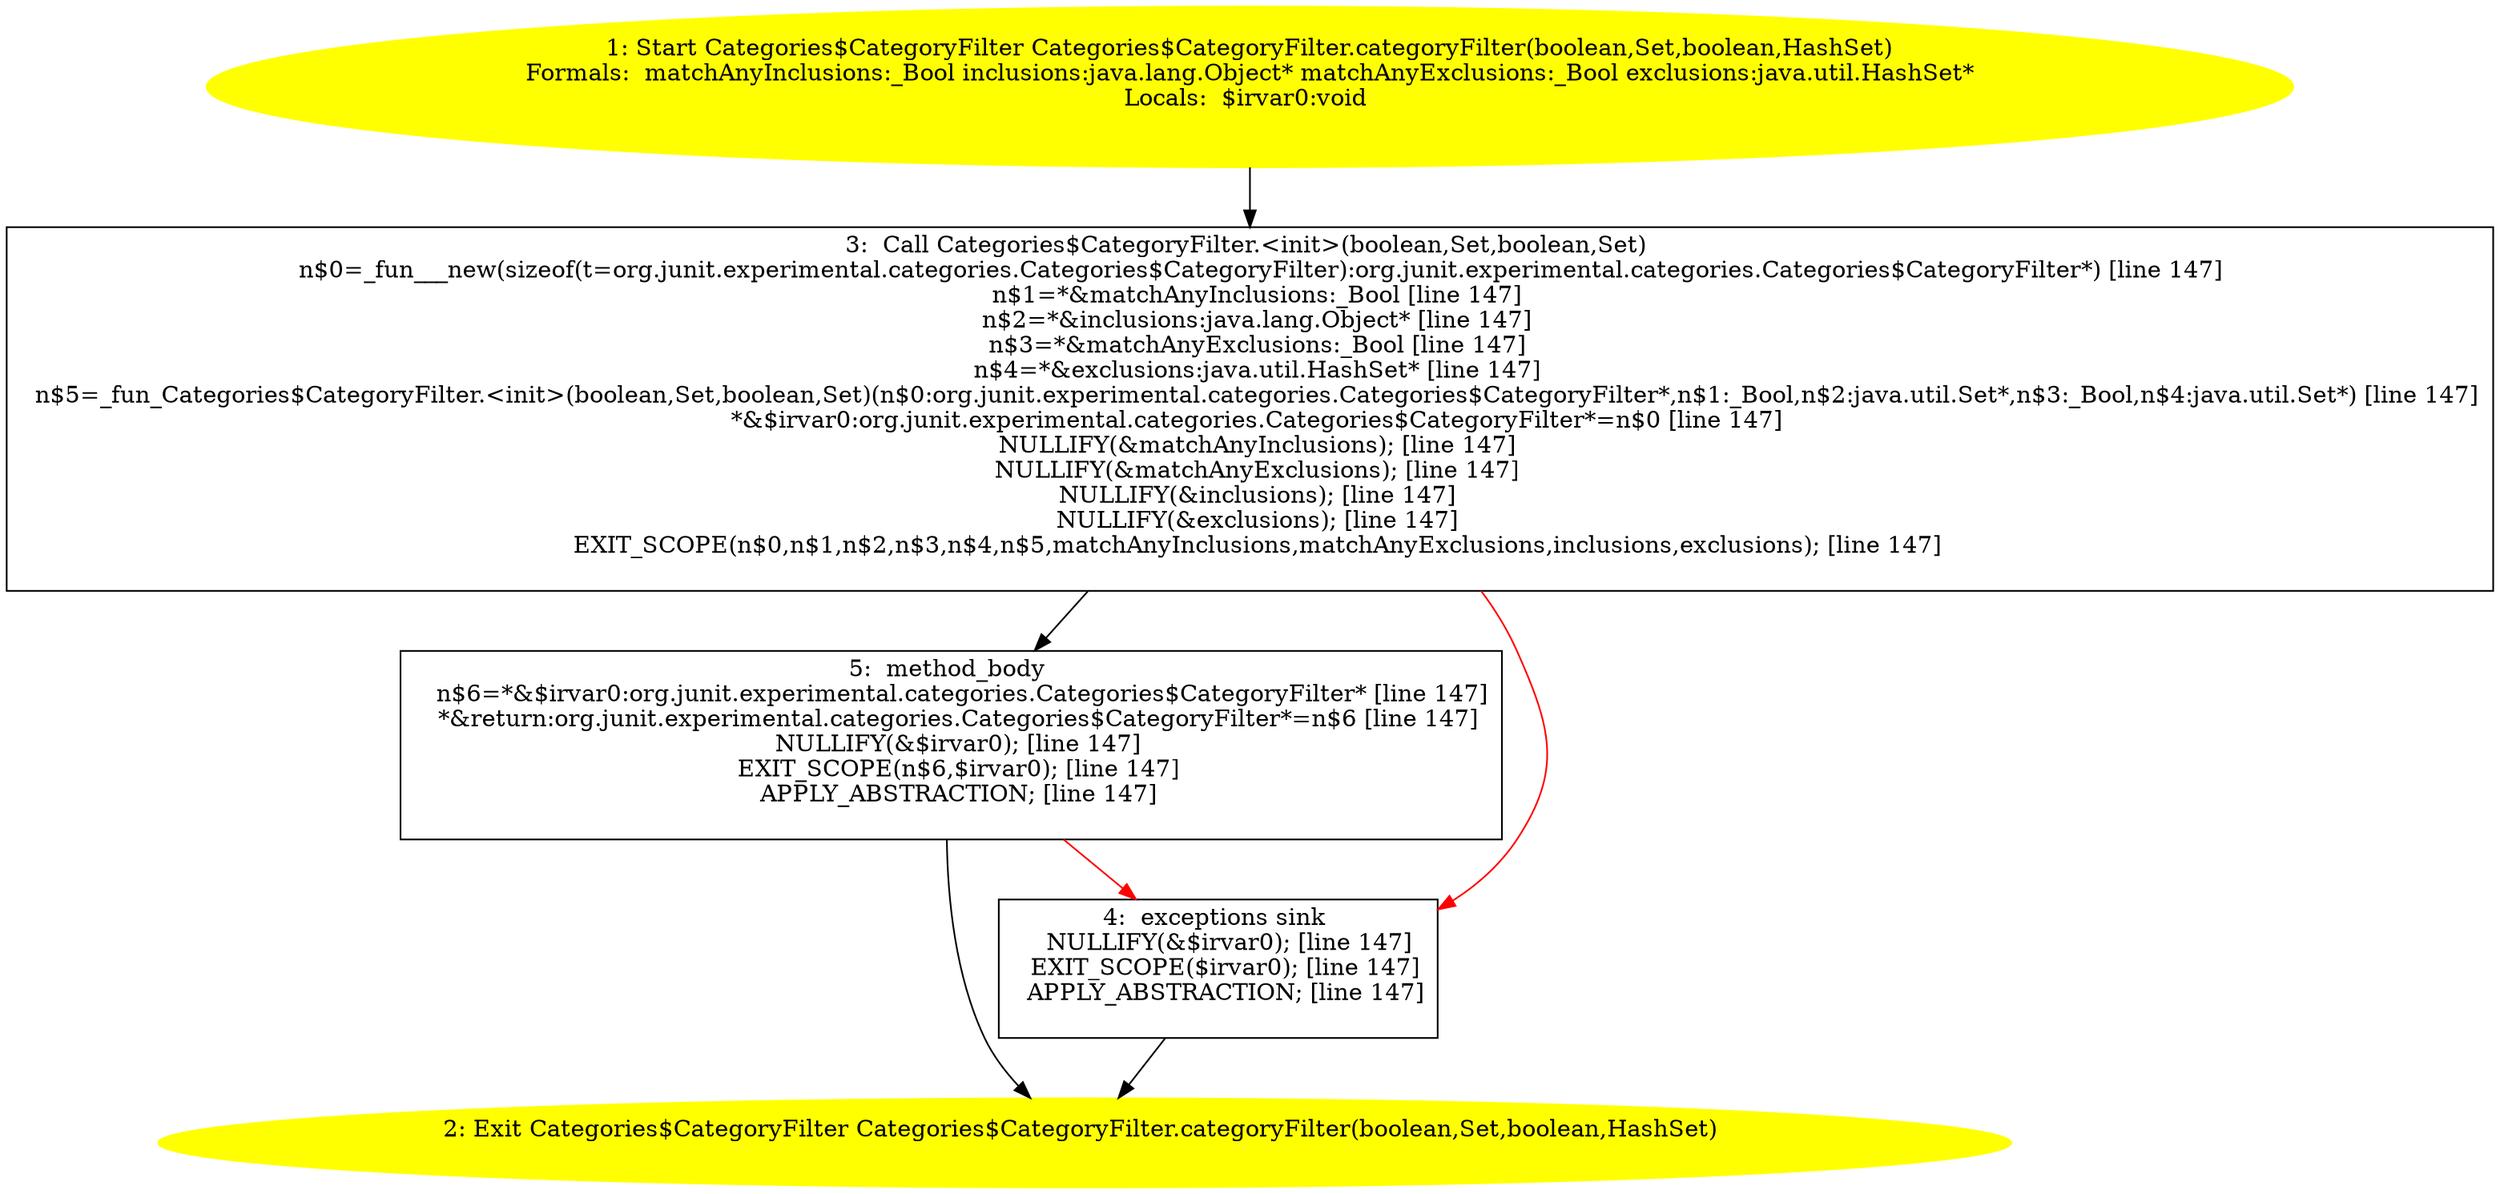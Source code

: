 /* @generated */
digraph cfg {
"org.junit.experimental.categories.Categories$CategoryFilter.categoryFilter(boolean,java.util.Set,boo.4060075d181a0049361ee4f4ff44ac95_1" [label="1: Start Categories$CategoryFilter Categories$CategoryFilter.categoryFilter(boolean,Set,boolean,HashSet)\nFormals:  matchAnyInclusions:_Bool inclusions:java.lang.Object* matchAnyExclusions:_Bool exclusions:java.util.HashSet*\nLocals:  $irvar0:void \n  " color=yellow style=filled]
	

	 "org.junit.experimental.categories.Categories$CategoryFilter.categoryFilter(boolean,java.util.Set,boo.4060075d181a0049361ee4f4ff44ac95_1" -> "org.junit.experimental.categories.Categories$CategoryFilter.categoryFilter(boolean,java.util.Set,boo.4060075d181a0049361ee4f4ff44ac95_3" ;
"org.junit.experimental.categories.Categories$CategoryFilter.categoryFilter(boolean,java.util.Set,boo.4060075d181a0049361ee4f4ff44ac95_2" [label="2: Exit Categories$CategoryFilter Categories$CategoryFilter.categoryFilter(boolean,Set,boolean,HashSet) \n  " color=yellow style=filled]
	

"org.junit.experimental.categories.Categories$CategoryFilter.categoryFilter(boolean,java.util.Set,boo.4060075d181a0049361ee4f4ff44ac95_3" [label="3:  Call Categories$CategoryFilter.<init>(boolean,Set,boolean,Set) \n   n$0=_fun___new(sizeof(t=org.junit.experimental.categories.Categories$CategoryFilter):org.junit.experimental.categories.Categories$CategoryFilter*) [line 147]\n  n$1=*&matchAnyInclusions:_Bool [line 147]\n  n$2=*&inclusions:java.lang.Object* [line 147]\n  n$3=*&matchAnyExclusions:_Bool [line 147]\n  n$4=*&exclusions:java.util.HashSet* [line 147]\n  n$5=_fun_Categories$CategoryFilter.<init>(boolean,Set,boolean,Set)(n$0:org.junit.experimental.categories.Categories$CategoryFilter*,n$1:_Bool,n$2:java.util.Set*,n$3:_Bool,n$4:java.util.Set*) [line 147]\n  *&$irvar0:org.junit.experimental.categories.Categories$CategoryFilter*=n$0 [line 147]\n  NULLIFY(&matchAnyInclusions); [line 147]\n  NULLIFY(&matchAnyExclusions); [line 147]\n  NULLIFY(&inclusions); [line 147]\n  NULLIFY(&exclusions); [line 147]\n  EXIT_SCOPE(n$0,n$1,n$2,n$3,n$4,n$5,matchAnyInclusions,matchAnyExclusions,inclusions,exclusions); [line 147]\n " shape="box"]
	

	 "org.junit.experimental.categories.Categories$CategoryFilter.categoryFilter(boolean,java.util.Set,boo.4060075d181a0049361ee4f4ff44ac95_3" -> "org.junit.experimental.categories.Categories$CategoryFilter.categoryFilter(boolean,java.util.Set,boo.4060075d181a0049361ee4f4ff44ac95_5" ;
	 "org.junit.experimental.categories.Categories$CategoryFilter.categoryFilter(boolean,java.util.Set,boo.4060075d181a0049361ee4f4ff44ac95_3" -> "org.junit.experimental.categories.Categories$CategoryFilter.categoryFilter(boolean,java.util.Set,boo.4060075d181a0049361ee4f4ff44ac95_4" [color="red" ];
"org.junit.experimental.categories.Categories$CategoryFilter.categoryFilter(boolean,java.util.Set,boo.4060075d181a0049361ee4f4ff44ac95_4" [label="4:  exceptions sink \n   NULLIFY(&$irvar0); [line 147]\n  EXIT_SCOPE($irvar0); [line 147]\n  APPLY_ABSTRACTION; [line 147]\n " shape="box"]
	

	 "org.junit.experimental.categories.Categories$CategoryFilter.categoryFilter(boolean,java.util.Set,boo.4060075d181a0049361ee4f4ff44ac95_4" -> "org.junit.experimental.categories.Categories$CategoryFilter.categoryFilter(boolean,java.util.Set,boo.4060075d181a0049361ee4f4ff44ac95_2" ;
"org.junit.experimental.categories.Categories$CategoryFilter.categoryFilter(boolean,java.util.Set,boo.4060075d181a0049361ee4f4ff44ac95_5" [label="5:  method_body \n   n$6=*&$irvar0:org.junit.experimental.categories.Categories$CategoryFilter* [line 147]\n  *&return:org.junit.experimental.categories.Categories$CategoryFilter*=n$6 [line 147]\n  NULLIFY(&$irvar0); [line 147]\n  EXIT_SCOPE(n$6,$irvar0); [line 147]\n  APPLY_ABSTRACTION; [line 147]\n " shape="box"]
	

	 "org.junit.experimental.categories.Categories$CategoryFilter.categoryFilter(boolean,java.util.Set,boo.4060075d181a0049361ee4f4ff44ac95_5" -> "org.junit.experimental.categories.Categories$CategoryFilter.categoryFilter(boolean,java.util.Set,boo.4060075d181a0049361ee4f4ff44ac95_2" ;
	 "org.junit.experimental.categories.Categories$CategoryFilter.categoryFilter(boolean,java.util.Set,boo.4060075d181a0049361ee4f4ff44ac95_5" -> "org.junit.experimental.categories.Categories$CategoryFilter.categoryFilter(boolean,java.util.Set,boo.4060075d181a0049361ee4f4ff44ac95_4" [color="red" ];
}
